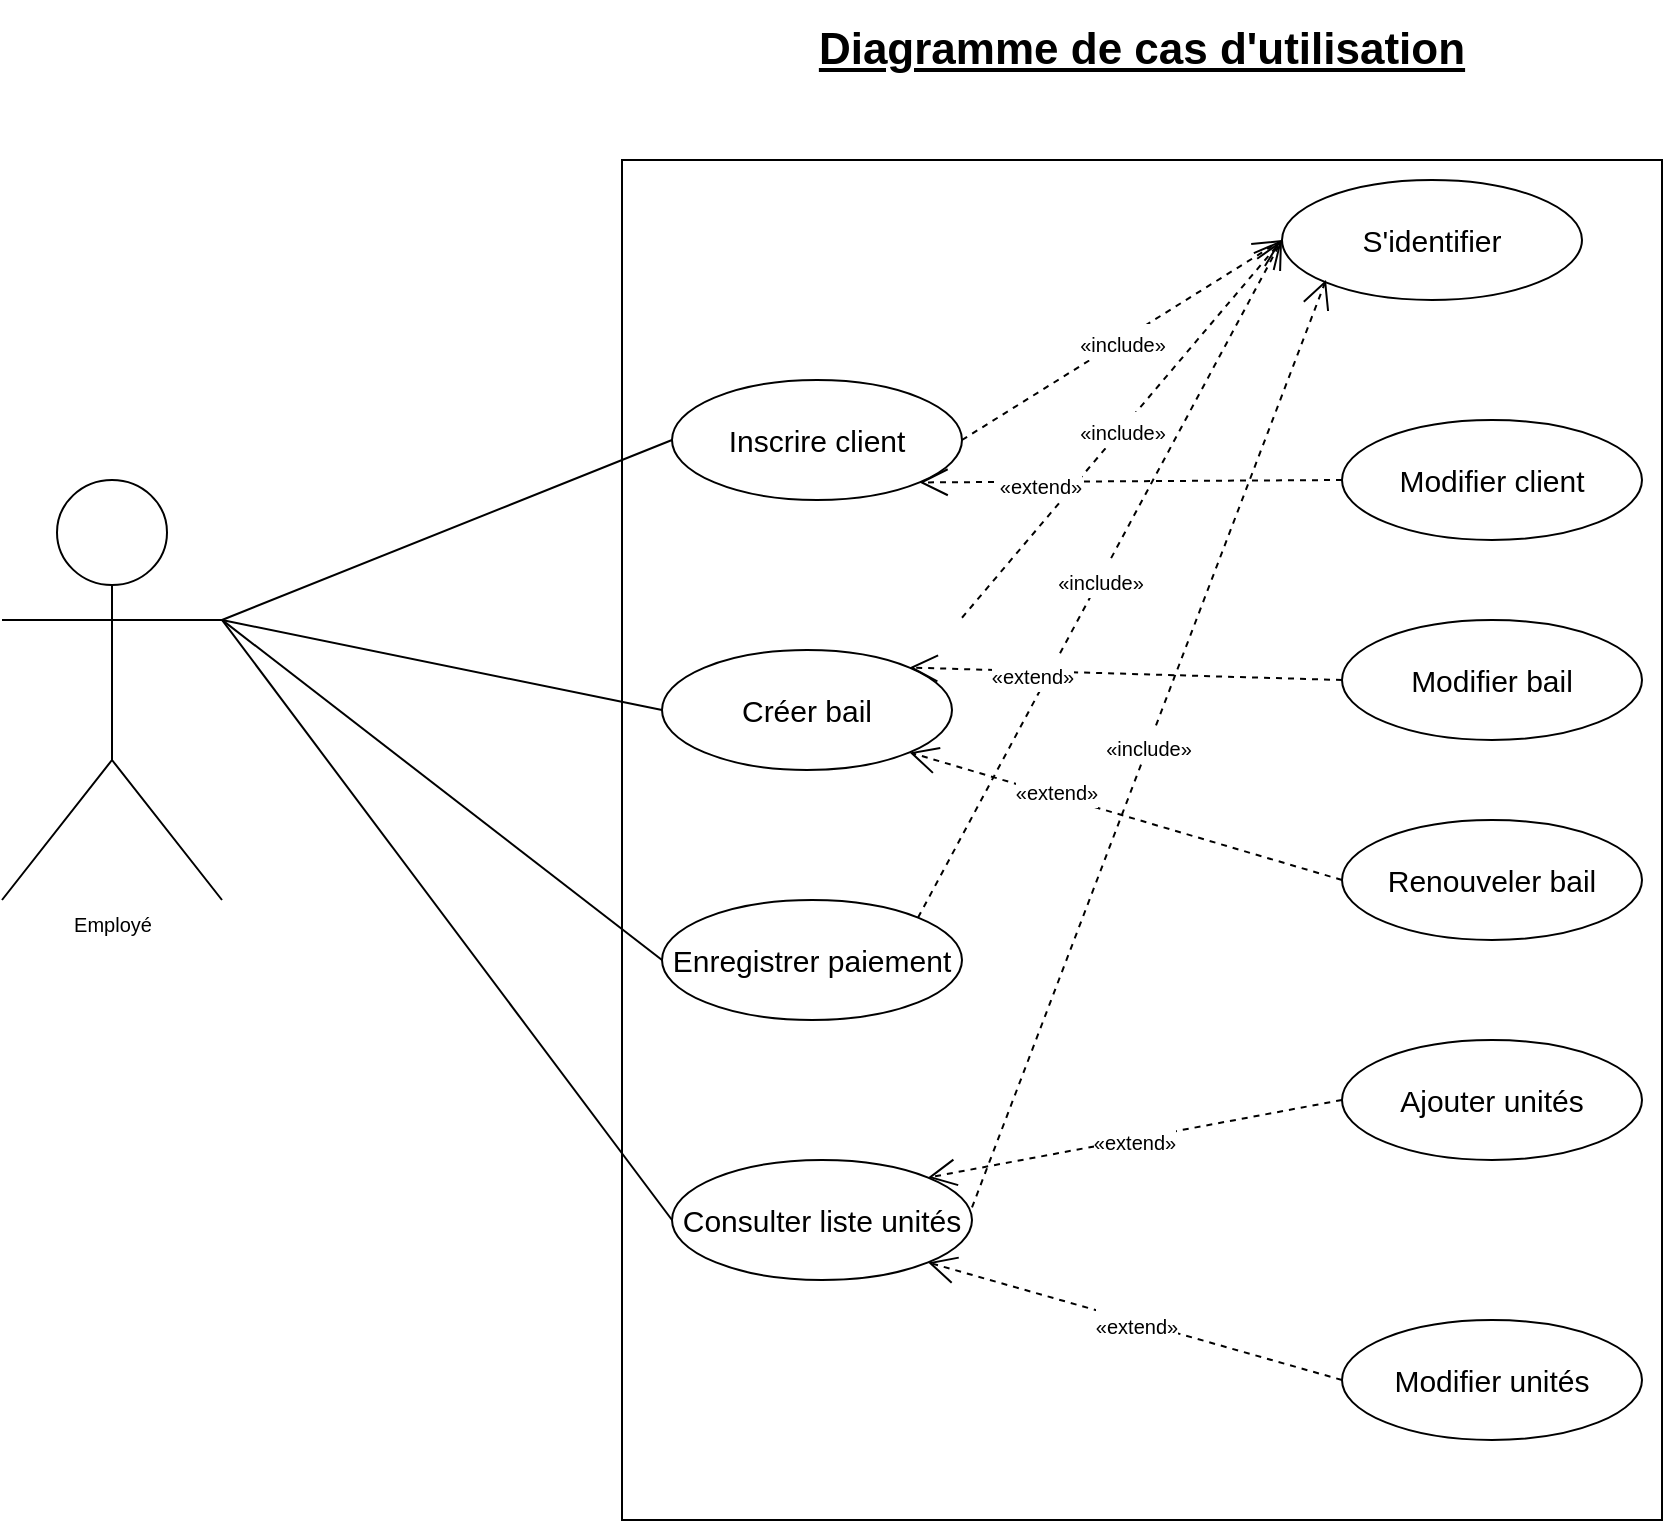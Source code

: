 <mxfile version="20.2.3" type="device" pages="3"><diagram id="m7eGLKlc7isMfLymP4tm" name="diagramme_CU_v1"><mxGraphModel dx="1483" dy="821" grid="1" gridSize="10" guides="1" tooltips="1" connect="1" arrows="1" fold="1" page="1" pageScale="1" pageWidth="1100" pageHeight="850" math="0" shadow="0"><root><mxCell id="0"/><mxCell id="1" parent="0"/><mxCell id="W0e57f7i2L1sTmMYYlig-1" value="" style="rounded=0;whiteSpace=wrap;html=1;" parent="1" vertex="1"><mxGeometry x="360" y="120" width="520" height="680" as="geometry"/></mxCell><mxCell id="W0e57f7i2L1sTmMYYlig-2" value="&lt;font style=&quot;font-size: 15px;&quot;&gt;Inscrire client&lt;/font&gt;" style="ellipse;whiteSpace=wrap;html=1;" parent="1" vertex="1"><mxGeometry x="385" y="230" width="145" height="60" as="geometry"/></mxCell><mxCell id="W0e57f7i2L1sTmMYYlig-3" value="&lt;font style=&quot;font-size: 15px;&quot;&gt;Créer bail&lt;/font&gt;" style="ellipse;whiteSpace=wrap;html=1;" parent="1" vertex="1"><mxGeometry x="380" y="365" width="145" height="60" as="geometry"/></mxCell><mxCell id="W0e57f7i2L1sTmMYYlig-4" value="&lt;font style=&quot;font-size: 15px;&quot;&gt;Consulter liste unités&lt;/font&gt;" style="ellipse;whiteSpace=wrap;html=1;" parent="1" vertex="1"><mxGeometry x="385" y="620" width="150" height="60" as="geometry"/></mxCell><mxCell id="W0e57f7i2L1sTmMYYlig-5" value="&lt;font style=&quot;font-size: 15px;&quot;&gt;Enregistrer paiement&lt;/font&gt;" style="ellipse;whiteSpace=wrap;html=1;" parent="1" vertex="1"><mxGeometry x="380" y="490" width="150" height="60" as="geometry"/></mxCell><mxCell id="W0e57f7i2L1sTmMYYlig-7" value="&lt;font style=&quot;font-size: 15px;&quot;&gt;S'identifier&lt;/font&gt;" style="ellipse;whiteSpace=wrap;html=1;" parent="1" vertex="1"><mxGeometry x="690" y="130" width="150" height="60" as="geometry"/></mxCell><mxCell id="W0e57f7i2L1sTmMYYlig-8" value="&lt;font style=&quot;font-size: 15px;&quot;&gt;Modifier bail&lt;/font&gt;" style="ellipse;whiteSpace=wrap;html=1;" parent="1" vertex="1"><mxGeometry x="720" y="350" width="150" height="60" as="geometry"/></mxCell><mxCell id="W0e57f7i2L1sTmMYYlig-9" value="&lt;font style=&quot;font-size: 15px;&quot;&gt;Renouveler bail&lt;/font&gt;" style="ellipse;whiteSpace=wrap;html=1;" parent="1" vertex="1"><mxGeometry x="720" y="450" width="150" height="60" as="geometry"/></mxCell><mxCell id="W0e57f7i2L1sTmMYYlig-10" value="&lt;font style=&quot;font-size: 15px;&quot;&gt;Ajouter&amp;nbsp;&lt;/font&gt;&lt;span style=&quot;font-size: 15px;&quot;&gt;unités&lt;/span&gt;" style="ellipse;whiteSpace=wrap;html=1;" parent="1" vertex="1"><mxGeometry x="720" y="560" width="150" height="60" as="geometry"/></mxCell><mxCell id="W0e57f7i2L1sTmMYYlig-11" value="&lt;font style=&quot;font-size: 15px;&quot;&gt;Modifier&amp;nbsp;&lt;/font&gt;&lt;span style=&quot;font-size: 15px;&quot;&gt;unités&lt;/span&gt;" style="ellipse;whiteSpace=wrap;html=1;" parent="1" vertex="1"><mxGeometry x="720" y="700" width="150" height="60" as="geometry"/></mxCell><mxCell id="W0e57f7i2L1sTmMYYlig-17" value="&lt;span style=&quot;font-family: Arial; font-size: 10px;&quot;&gt;«include»&lt;/span&gt;" style="endArrow=open;endSize=12;dashed=1;html=1;rounded=0;fontSize=15;entryX=0;entryY=0.5;entryDx=0;entryDy=0;exitX=1;exitY=0.5;exitDx=0;exitDy=0;" parent="1" source="W0e57f7i2L1sTmMYYlig-2" target="W0e57f7i2L1sTmMYYlig-7" edge="1"><mxGeometry width="160" relative="1" as="geometry"><mxPoint x="570" y="370" as="sourcePoint"/><mxPoint x="730" y="370" as="targetPoint"/></mxGeometry></mxCell><mxCell id="W0e57f7i2L1sTmMYYlig-18" value="&lt;span style=&quot;font-family: Arial; font-size: 10px;&quot;&gt;«include»&lt;/span&gt;" style="endArrow=open;endSize=12;dashed=1;html=1;rounded=0;fontSize=15;entryX=0;entryY=0.5;entryDx=0;entryDy=0;exitX=1;exitY=0.5;exitDx=0;exitDy=0;" parent="1" target="W0e57f7i2L1sTmMYYlig-7" edge="1"><mxGeometry width="160" relative="1" as="geometry"><mxPoint x="530" y="348.87" as="sourcePoint"/><mxPoint x="711.756" y="269.999" as="targetPoint"/></mxGeometry></mxCell><mxCell id="W0e57f7i2L1sTmMYYlig-19" value="&lt;span style=&quot;font-family: Arial; font-size: 10px;&quot;&gt;«include»&lt;/span&gt;" style="endArrow=open;endSize=12;dashed=1;html=1;rounded=0;fontSize=15;exitX=1;exitY=0;exitDx=0;exitDy=0;" parent="1" edge="1" source="W0e57f7i2L1sTmMYYlig-5"><mxGeometry width="160" relative="1" as="geometry"><mxPoint x="535" y="424.87" as="sourcePoint"/><mxPoint x="690" y="160" as="targetPoint"/></mxGeometry></mxCell><mxCell id="W0e57f7i2L1sTmMYYlig-21" value="&lt;span id=&quot;docs-internal-guid-34963012-7fff-4759-c62f-b69913e52d13&quot;&gt;&lt;span style=&quot;font-family: Arial; background-color: transparent; font-variant-numeric: normal; font-variant-east-asian: normal; vertical-align: baseline;&quot;&gt;&lt;font style=&quot;font-size: 10px;&quot;&gt;«include»&lt;/font&gt;&lt;/span&gt;&lt;/span&gt;" style="endArrow=open;endSize=12;dashed=1;html=1;rounded=0;fontSize=15;exitX=1;exitY=0.5;exitDx=0;exitDy=0;" parent="1" edge="1"><mxGeometry width="160" relative="1" as="geometry"><mxPoint x="535" y="643.74" as="sourcePoint"/><mxPoint x="712" y="180" as="targetPoint"/></mxGeometry></mxCell><mxCell id="W0e57f7i2L1sTmMYYlig-23" value="&lt;span style=&quot;font-family: Arial; font-size: 10px;&quot;&gt;«extend»&lt;/span&gt;" style="endArrow=open;endSize=12;dashed=1;html=1;rounded=0;fontSize=15;entryX=1;entryY=0;entryDx=0;entryDy=0;exitX=0;exitY=0.5;exitDx=0;exitDy=0;" parent="1" source="W0e57f7i2L1sTmMYYlig-10" target="W0e57f7i2L1sTmMYYlig-4" edge="1"><mxGeometry width="160" relative="1" as="geometry"><mxPoint x="570" y="510" as="sourcePoint"/><mxPoint x="730" y="510" as="targetPoint"/></mxGeometry></mxCell><mxCell id="W0e57f7i2L1sTmMYYlig-24" value="&lt;span style=&quot;font-family: Arial; font-size: 10px;&quot;&gt;«extend»&lt;/span&gt;" style="endArrow=open;endSize=12;dashed=1;html=1;rounded=0;fontSize=15;entryX=1;entryY=1;entryDx=0;entryDy=0;exitX=0;exitY=0.5;exitDx=0;exitDy=0;" parent="1" target="W0e57f7i2L1sTmMYYlig-4" edge="1" source="W0e57f7i2L1sTmMYYlig-11"><mxGeometry width="160" relative="1" as="geometry"><mxPoint x="690" y="730" as="sourcePoint"/><mxPoint x="513.244" y="768.871" as="targetPoint"/></mxGeometry></mxCell><mxCell id="W0e57f7i2L1sTmMYYlig-25" value="&lt;span style=&quot;font-family: Arial; font-size: 10px;&quot;&gt;«extend»&lt;/span&gt;" style="endArrow=open;endSize=12;dashed=1;html=1;rounded=0;fontSize=15;entryX=1;entryY=1;entryDx=0;entryDy=0;exitX=0;exitY=0.5;exitDx=0;exitDy=0;" parent="1" source="W0e57f7i2L1sTmMYYlig-9" target="W0e57f7i2L1sTmMYYlig-3" edge="1"><mxGeometry x="0.336" y="-4" width="160" relative="1" as="geometry"><mxPoint x="690" y="440.56" as="sourcePoint"/><mxPoint x="513.244" y="479.431" as="targetPoint"/><mxPoint as="offset"/></mxGeometry></mxCell><mxCell id="W0e57f7i2L1sTmMYYlig-26" value="&lt;span style=&quot;font-family: Arial; font-size: 10px;&quot;&gt;«extend»&lt;/span&gt;" style="endArrow=open;endSize=12;dashed=1;html=1;rounded=0;fontSize=15;entryX=1;entryY=0;entryDx=0;entryDy=0;exitX=0;exitY=0.5;exitDx=0;exitDy=0;" parent="1" target="W0e57f7i2L1sTmMYYlig-3" edge="1" source="W0e57f7i2L1sTmMYYlig-8"><mxGeometry x="0.436" width="160" relative="1" as="geometry"><mxPoint x="690" y="298.89" as="sourcePoint"/><mxPoint x="509.011" y="260.001" as="targetPoint"/><mxPoint as="offset"/></mxGeometry></mxCell><mxCell id="W0e57f7i2L1sTmMYYlig-27" value="Employé" style="shape=umlActor;verticalLabelPosition=bottom;verticalAlign=top;html=1;fontSize=10;" parent="1" vertex="1"><mxGeometry x="50" y="280" width="110" height="210" as="geometry"/></mxCell><mxCell id="W0e57f7i2L1sTmMYYlig-28" value="" style="endArrow=none;html=1;rounded=0;fontSize=10;entryX=0;entryY=0.5;entryDx=0;entryDy=0;" parent="1" target="W0e57f7i2L1sTmMYYlig-2" edge="1"><mxGeometry width="50" height="50" relative="1" as="geometry"><mxPoint x="160" y="350" as="sourcePoint"/><mxPoint x="210" y="300" as="targetPoint"/></mxGeometry></mxCell><mxCell id="W0e57f7i2L1sTmMYYlig-29" value="" style="endArrow=none;html=1;rounded=0;fontSize=10;entryX=0;entryY=0.5;entryDx=0;entryDy=0;" parent="1" target="W0e57f7i2L1sTmMYYlig-3" edge="1"><mxGeometry width="50" height="50" relative="1" as="geometry"><mxPoint x="160" y="350" as="sourcePoint"/><mxPoint x="395" y="270" as="targetPoint"/></mxGeometry></mxCell><mxCell id="W0e57f7i2L1sTmMYYlig-30" value="" style="endArrow=none;html=1;rounded=0;fontSize=10;entryX=0;entryY=0.5;entryDx=0;entryDy=0;exitX=1;exitY=0.333;exitDx=0;exitDy=0;exitPerimeter=0;" parent="1" source="W0e57f7i2L1sTmMYYlig-27" target="W0e57f7i2L1sTmMYYlig-5" edge="1"><mxGeometry width="50" height="50" relative="1" as="geometry"><mxPoint x="180" y="370" as="sourcePoint"/><mxPoint x="395" y="360" as="targetPoint"/></mxGeometry></mxCell><mxCell id="W0e57f7i2L1sTmMYYlig-32" value="" style="endArrow=none;html=1;rounded=0;fontSize=10;entryX=0;entryY=0.5;entryDx=0;entryDy=0;exitX=1;exitY=0.333;exitDx=0;exitDy=0;exitPerimeter=0;" parent="1" source="W0e57f7i2L1sTmMYYlig-27" target="W0e57f7i2L1sTmMYYlig-4" edge="1"><mxGeometry width="50" height="50" relative="1" as="geometry"><mxPoint x="200" y="390" as="sourcePoint"/><mxPoint x="395" y="530" as="targetPoint"/></mxGeometry></mxCell><mxCell id="W0e57f7i2L1sTmMYYlig-35" value="&lt;font size=&quot;1&quot; style=&quot;&quot;&gt;&lt;b style=&quot;&quot;&gt;&lt;u style=&quot;font-size: 22px;&quot;&gt;Diagramme de cas d'utilisation&lt;/u&gt;&lt;/b&gt;&lt;/font&gt;" style="text;html=1;strokeColor=none;fillColor=none;align=center;verticalAlign=middle;whiteSpace=wrap;rounded=0;fontSize=10;" parent="1" vertex="1"><mxGeometry x="380" y="40" width="480" height="50" as="geometry"/></mxCell><mxCell id="AZEO0dZCQKEKJBus9nZd-1" value="&lt;font style=&quot;font-size: 15px;&quot;&gt;Modifier&amp;nbsp;&lt;/font&gt;&lt;span style=&quot;font-size: 15px;&quot;&gt;client&lt;/span&gt;" style="ellipse;whiteSpace=wrap;html=1;" vertex="1" parent="1"><mxGeometry x="720" y="250" width="150" height="60" as="geometry"/></mxCell><mxCell id="AZEO0dZCQKEKJBus9nZd-2" value="&lt;span style=&quot;font-family: Arial; font-size: 10px;&quot;&gt;«extend»&lt;/span&gt;" style="endArrow=open;endSize=12;dashed=1;html=1;rounded=0;fontSize=15;entryX=1;entryY=1;entryDx=0;entryDy=0;exitX=0;exitY=0.5;exitDx=0;exitDy=0;" edge="1" parent="1" source="AZEO0dZCQKEKJBus9nZd-1" target="W0e57f7i2L1sTmMYYlig-2"><mxGeometry x="0.436" width="160" relative="1" as="geometry"><mxPoint x="736.23" y="210" as="sourcePoint"/><mxPoint x="549.995" y="248.787" as="targetPoint"/><mxPoint as="offset"/></mxGeometry></mxCell></root></mxGraphModel></diagram><diagram id="CRVElUQpDBDgLdiRB_rB" name="diagramme_domaine"><mxGraphModel dx="-111" dy="504" grid="1" gridSize="10" guides="1" tooltips="1" connect="1" arrows="1" fold="1" page="1" pageScale="1" pageWidth="1100" pageHeight="850" math="0" shadow="0"><root><mxCell id="0"/><mxCell id="1" parent="0"/><mxCell id="UR1VyoY8nS0NDsGyZZOx-7" style="edgeStyle=orthogonalEdgeStyle;rounded=0;orthogonalLoop=1;jettySize=auto;html=1;entryX=0.25;entryY=1;entryDx=0;entryDy=0;endArrow=none;endFill=0;strokeColor=default;" edge="1" parent="1" source="8tWizdP-G0WIVTTvZhMk-1" target="8tWizdP-G0WIVTTvZhMk-5"><mxGeometry relative="1" as="geometry"/></mxCell><mxCell id="UR1VyoY8nS0NDsGyZZOx-9" style="edgeStyle=orthogonalEdgeStyle;rounded=0;orthogonalLoop=1;jettySize=auto;html=1;endArrow=none;endFill=0;strokeColor=default;" edge="1" parent="1" source="8tWizdP-G0WIVTTvZhMk-1"><mxGeometry relative="1" as="geometry"><mxPoint x="1520" y="478" as="targetPoint"/></mxGeometry></mxCell><mxCell id="8tWizdP-G0WIVTTvZhMk-1" value="Locataire" style="swimlane;fontStyle=1;align=center;verticalAlign=top;childLayout=stackLayout;horizontal=1;startSize=26;horizontalStack=0;resizeParent=1;resizeParentMax=0;resizeLast=0;collapsible=1;marginBottom=0;" vertex="1" parent="1"><mxGeometry x="1280" y="558" width="120" height="120" as="geometry"/></mxCell><mxCell id="8tWizdP-G0WIVTTvZhMk-5" value="Personne" style="swimlane;fontStyle=1;align=center;verticalAlign=top;childLayout=stackLayout;horizontal=1;startSize=26;horizontalStack=0;resizeParent=1;resizeParentMax=0;resizeLast=0;collapsible=1;marginBottom=0;" vertex="1" parent="1"><mxGeometry x="1160" y="358" width="120" height="120" as="geometry"/></mxCell><mxCell id="UR1VyoY8nS0NDsGyZZOx-12" style="edgeStyle=orthogonalEdgeStyle;rounded=0;orthogonalLoop=1;jettySize=auto;html=1;entryX=0.5;entryY=1;entryDx=0;entryDy=0;endArrow=none;endFill=0;strokeColor=default;" edge="1" parent="1" source="8tWizdP-G0WIVTTvZhMk-9"><mxGeometry relative="1" as="geometry"><mxPoint x="1820" y="278" as="targetPoint"/></mxGeometry></mxCell><mxCell id="8tWizdP-G0WIVTTvZhMk-9" value="Unités" style="swimlane;fontStyle=1;align=center;verticalAlign=top;childLayout=stackLayout;horizontal=1;startSize=26;horizontalStack=0;resizeParent=1;resizeParentMax=0;resizeLast=0;collapsible=1;marginBottom=0;" vertex="1" parent="1"><mxGeometry x="1760" y="358" width="120" height="120" as="geometry"/></mxCell><mxCell id="UR1VyoY8nS0NDsGyZZOx-13" style="edgeStyle=orthogonalEdgeStyle;rounded=0;orthogonalLoop=1;jettySize=auto;html=1;exitX=1;exitY=0.5;exitDx=0;exitDy=0;entryX=0;entryY=0.5;entryDx=0;entryDy=0;endArrow=none;endFill=0;strokeColor=default;" edge="1" parent="1" source="8tWizdP-G0WIVTTvZhMk-13" target="8tWizdP-G0WIVTTvZhMk-9"><mxGeometry relative="1" as="geometry"/></mxCell><mxCell id="8tWizdP-G0WIVTTvZhMk-13" value="Bail" style="swimlane;fontStyle=1;align=center;verticalAlign=top;childLayout=stackLayout;horizontal=1;startSize=26;horizontalStack=0;resizeParent=1;resizeParentMax=0;resizeLast=0;collapsible=1;marginBottom=0;" vertex="1" parent="1"><mxGeometry x="1440" y="358" width="120" height="120" as="geometry"/></mxCell><mxCell id="8tWizdP-G0WIVTTvZhMk-17" value="Paiement" style="swimlane;fontStyle=1;align=center;verticalAlign=top;childLayout=stackLayout;horizontal=1;startSize=26;horizontalStack=0;resizeParent=1;resizeParentMax=0;resizeLast=0;collapsible=1;marginBottom=0;fontSize=11;" vertex="1" parent="1"><mxGeometry x="1520" y="38" width="120" height="120" as="geometry"/></mxCell><mxCell id="UR1VyoY8nS0NDsGyZZOx-8" style="edgeStyle=orthogonalEdgeStyle;rounded=0;orthogonalLoop=1;jettySize=auto;html=1;exitX=0;exitY=0.5;exitDx=0;exitDy=0;entryX=0.5;entryY=0;entryDx=0;entryDy=0;endArrow=none;endFill=0;strokeColor=default;" edge="1" parent="1" source="UR1VyoY8nS0NDsGyZZOx-2" target="8tWizdP-G0WIVTTvZhMk-5"><mxGeometry relative="1" as="geometry"/></mxCell><mxCell id="UR1VyoY8nS0NDsGyZZOx-10" style="edgeStyle=orthogonalEdgeStyle;rounded=0;orthogonalLoop=1;jettySize=auto;html=1;entryX=0.75;entryY=0;entryDx=0;entryDy=0;endArrow=none;endFill=0;strokeColor=default;" edge="1" parent="1" source="UR1VyoY8nS0NDsGyZZOx-2" target="8tWizdP-G0WIVTTvZhMk-13"><mxGeometry relative="1" as="geometry"><Array as="points"><mxPoint x="1520" y="258"/><mxPoint x="1520" y="358"/></Array></mxGeometry></mxCell><mxCell id="UR1VyoY8nS0NDsGyZZOx-11" style="edgeStyle=orthogonalEdgeStyle;rounded=0;orthogonalLoop=1;jettySize=auto;html=1;entryX=0;entryY=0.5;entryDx=0;entryDy=0;endArrow=none;endFill=0;strokeColor=default;exitX=1;exitY=0.25;exitDx=0;exitDy=0;" edge="1" parent="1" source="UR1VyoY8nS0NDsGyZZOx-2" target="UR1VyoY8nS0NDsGyZZOx-4"><mxGeometry relative="1" as="geometry"><Array as="points"><mxPoint x="1400" y="238"/><mxPoint x="1520" y="238"/><mxPoint x="1520" y="218"/></Array></mxGeometry></mxCell><mxCell id="UR1VyoY8nS0NDsGyZZOx-34" style="edgeStyle=orthogonalEdgeStyle;rounded=0;orthogonalLoop=1;jettySize=auto;html=1;exitX=0.5;exitY=0;exitDx=0;exitDy=0;entryX=0;entryY=0.5;entryDx=0;entryDy=0;fontSize=16;endArrow=none;endFill=0;strokeColor=default;" edge="1" parent="1" source="UR1VyoY8nS0NDsGyZZOx-2" target="8tWizdP-G0WIVTTvZhMk-17"><mxGeometry relative="1" as="geometry"/></mxCell><mxCell id="UR1VyoY8nS0NDsGyZZOx-2" value="Employé" style="swimlane;fontStyle=1;align=center;verticalAlign=top;childLayout=stackLayout;horizontal=1;startSize=26;horizontalStack=0;resizeParent=1;resizeParentMax=0;resizeLast=0;collapsible=1;marginBottom=0;" vertex="1" parent="1"><mxGeometry x="1280" y="198" width="120" height="120" as="geometry"/></mxCell><mxCell id="UR1VyoY8nS0NDsGyZZOx-14" style="edgeStyle=orthogonalEdgeStyle;rounded=0;orthogonalLoop=1;jettySize=auto;html=1;entryX=0.5;entryY=1;entryDx=0;entryDy=0;endArrow=none;endFill=0;strokeColor=default;" edge="1" parent="1" source="UR1VyoY8nS0NDsGyZZOx-3" target="8tWizdP-G0WIVTTvZhMk-9"><mxGeometry relative="1" as="geometry"/></mxCell><mxCell id="UR1VyoY8nS0NDsGyZZOx-3" value="Catégorie_Unités" style="swimlane;fontStyle=1;align=center;verticalAlign=top;childLayout=stackLayout;horizontal=1;startSize=26;horizontalStack=0;resizeParent=1;resizeParentMax=0;resizeLast=0;collapsible=1;marginBottom=0;" vertex="1" parent="1"><mxGeometry x="1760" y="638" width="120" height="120" as="geometry"/></mxCell><mxCell id="UR1VyoY8nS0NDsGyZZOx-4" value="AgenceLocation" style="swimlane;fontStyle=1;align=center;verticalAlign=top;childLayout=stackLayout;horizontal=1;startSize=26;horizontalStack=0;resizeParent=1;resizeParentMax=0;resizeLast=0;collapsible=1;marginBottom=0;" vertex="1" parent="1"><mxGeometry x="1760" y="158" width="120" height="120" as="geometry"/></mxCell><mxCell id="UR1VyoY8nS0NDsGyZZOx-15" value="&lt;font style=&quot;font-size: 16px;&quot;&gt;contient&lt;/font&gt;" style="text;html=1;strokeColor=none;fillColor=none;align=center;verticalAlign=middle;whiteSpace=wrap;rounded=0;" vertex="1" parent="1"><mxGeometry x="1610" y="418" width="80" height="30" as="geometry"/></mxCell><mxCell id="UR1VyoY8nS0NDsGyZZOx-16" value="&lt;font style=&quot;font-size: 16px;&quot;&gt;travaille pour&amp;nbsp;&lt;/font&gt;" style="text;html=1;strokeColor=none;fillColor=none;align=center;verticalAlign=middle;whiteSpace=wrap;rounded=0;" vertex="1" parent="1"><mxGeometry x="1590" y="218" width="100" height="30" as="geometry"/></mxCell><mxCell id="UR1VyoY8nS0NDsGyZZOx-17" value="" style="triangle;whiteSpace=wrap;html=1;fillColor=#000000;" vertex="1" parent="1"><mxGeometry x="1690" y="428" width="10" height="10" as="geometry"/></mxCell><mxCell id="UR1VyoY8nS0NDsGyZZOx-18" value="" style="triangle;whiteSpace=wrap;html=1;fillColor=#000000;" vertex="1" parent="1"><mxGeometry x="1690" y="228" width="10" height="10" as="geometry"/></mxCell><mxCell id="UR1VyoY8nS0NDsGyZZOx-19" value="&lt;font style=&quot;font-size: 16px;&quot;&gt;crée&lt;/font&gt;" style="text;html=1;strokeColor=none;fillColor=none;align=center;verticalAlign=middle;whiteSpace=wrap;rounded=0;rotation=90;" vertex="1" parent="1"><mxGeometry x="1512.5" y="280.5" width="55" height="30" as="geometry"/></mxCell><mxCell id="UR1VyoY8nS0NDsGyZZOx-20" value="" style="triangle;whiteSpace=wrap;html=1;fillColor=#000000;rotation=90;" vertex="1" parent="1"><mxGeometry x="1530" y="318" width="10" height="10" as="geometry"/></mxCell><mxCell id="UR1VyoY8nS0NDsGyZZOx-21" value="&lt;font style=&quot;font-size: 16px;&quot;&gt;est&lt;/font&gt;" style="text;html=1;strokeColor=none;fillColor=none;align=center;verticalAlign=middle;whiteSpace=wrap;rounded=0;rotation=90;" vertex="1" parent="1"><mxGeometry x="1210" y="280.5" width="55" height="30" as="geometry"/></mxCell><mxCell id="UR1VyoY8nS0NDsGyZZOx-22" value="" style="triangle;whiteSpace=wrap;html=1;fillColor=#000000;rotation=90;" vertex="1" parent="1"><mxGeometry x="1230" y="318" width="10" height="10" as="geometry"/></mxCell><mxCell id="UR1VyoY8nS0NDsGyZZOx-23" value="" style="triangle;whiteSpace=wrap;html=1;fillColor=#000000;rotation=-180;" vertex="1" parent="1"><mxGeometry x="1210" y="523" width="10" height="10" as="geometry"/></mxCell><mxCell id="UR1VyoY8nS0NDsGyZZOx-24" value="&lt;font style=&quot;font-size: 16px;&quot;&gt;est&lt;/font&gt;" style="text;html=1;strokeColor=none;fillColor=none;align=center;verticalAlign=middle;whiteSpace=wrap;rounded=0;rotation=0;" vertex="1" parent="1"><mxGeometry x="1220" y="513" width="55" height="30" as="geometry"/></mxCell><mxCell id="UR1VyoY8nS0NDsGyZZOx-25" value="&lt;font style=&quot;font-size: 16px;&quot;&gt;possède&lt;/font&gt;" style="text;html=1;strokeColor=none;fillColor=none;align=center;verticalAlign=middle;whiteSpace=wrap;rounded=0;rotation=-90;" vertex="1" parent="1"><mxGeometry x="1500" y="543" width="80" height="30" as="geometry"/></mxCell><mxCell id="UR1VyoY8nS0NDsGyZZOx-26" value="" style="triangle;whiteSpace=wrap;html=1;fillColor=#000000;rotation=-90;" vertex="1" parent="1"><mxGeometry x="1535" y="503" width="10" height="10" as="geometry"/></mxCell><mxCell id="UR1VyoY8nS0NDsGyZZOx-27" value="&lt;font style=&quot;font-size: 16px;&quot;&gt;gère&lt;/font&gt;" style="text;html=1;strokeColor=none;fillColor=none;align=center;verticalAlign=middle;whiteSpace=wrap;rounded=0;rotation=90;" vertex="1" parent="1"><mxGeometry x="1780" y="298" width="55" height="30" as="geometry"/></mxCell><mxCell id="UR1VyoY8nS0NDsGyZZOx-28" value="" style="triangle;whiteSpace=wrap;html=1;fillColor=#000000;rotation=90;" vertex="1" parent="1"><mxGeometry x="1802.5" y="338" width="10" height="10" as="geometry"/></mxCell><mxCell id="UR1VyoY8nS0NDsGyZZOx-29" value="&lt;font style=&quot;font-size: 16px;&quot;&gt;appartient à&lt;/font&gt;" style="text;html=1;strokeColor=none;fillColor=none;align=center;verticalAlign=middle;whiteSpace=wrap;rounded=0;rotation=90;" vertex="1" parent="1"><mxGeometry x="1761.25" y="528" width="92.5" height="30" as="geometry"/></mxCell><mxCell id="UR1VyoY8nS0NDsGyZZOx-30" value="" style="triangle;whiteSpace=wrap;html=1;fillColor=#000000;rotation=90;" vertex="1" parent="1"><mxGeometry x="1802.5" y="598" width="10" height="10" as="geometry"/></mxCell><mxCell id="UR1VyoY8nS0NDsGyZZOx-32" value="&lt;span style=&quot;font-size: 16px;&quot;&gt;effectue&lt;/span&gt;" style="text;html=1;strokeColor=none;fillColor=none;align=center;verticalAlign=middle;whiteSpace=wrap;rounded=0;rotation=0;" vertex="1" parent="1"><mxGeometry x="1370" y="70" width="92.5" height="30" as="geometry"/></mxCell><mxCell id="UR1VyoY8nS0NDsGyZZOx-33" value="" style="triangle;whiteSpace=wrap;html=1;fillColor=#000000;rotation=-2;" vertex="1" parent="1"><mxGeometry x="1452.5" y="82" width="10" height="10" as="geometry"/></mxCell><mxCell id="UR1VyoY8nS0NDsGyZZOx-35" value="1" style="text;html=1;strokeColor=none;fillColor=none;align=center;verticalAlign=middle;whiteSpace=wrap;rounded=0;fontSize=16;fontStyle=1" vertex="1" parent="1"><mxGeometry x="1190" y="473" width="30" height="30" as="geometry"/></mxCell><mxCell id="UR1VyoY8nS0NDsGyZZOx-37" value="*" style="text;html=1;strokeColor=none;fillColor=none;align=center;verticalAlign=middle;whiteSpace=wrap;rounded=0;fontSize=16;fontStyle=1" vertex="1" parent="1"><mxGeometry x="1490" y="100" width="40" height="30" as="geometry"/></mxCell><mxCell id="UR1VyoY8nS0NDsGyZZOx-38" value="1" style="text;html=1;strokeColor=none;fillColor=none;align=center;verticalAlign=middle;whiteSpace=wrap;rounded=0;fontSize=16;fontStyle=1" vertex="1" parent="1"><mxGeometry x="1190" y="328" width="30" height="30" as="geometry"/></mxCell><mxCell id="UR1VyoY8nS0NDsGyZZOx-39" value="1..*" style="text;html=1;strokeColor=none;fillColor=none;align=center;verticalAlign=middle;whiteSpace=wrap;rounded=0;fontSize=16;fontStyle=1" vertex="1" parent="1"><mxGeometry x="1250" y="228" width="30" height="30" as="geometry"/></mxCell><mxCell id="UR1VyoY8nS0NDsGyZZOx-40" value="1..*" style="text;html=1;strokeColor=none;fillColor=none;align=center;verticalAlign=middle;whiteSpace=wrap;rounded=0;fontSize=16;fontStyle=1" vertex="1" parent="1"><mxGeometry x="1340" y="533" width="30" height="30" as="geometry"/></mxCell><mxCell id="UR1VyoY8nS0NDsGyZZOx-41" value="1" style="text;html=1;strokeColor=none;fillColor=none;align=center;verticalAlign=middle;whiteSpace=wrap;rounded=0;fontSize=16;fontStyle=1" vertex="1" parent="1"><mxGeometry x="1340" y="168" width="30" height="30" as="geometry"/></mxCell><mxCell id="UR1VyoY8nS0NDsGyZZOx-43" value="1" style="text;html=1;strokeColor=none;fillColor=none;align=center;verticalAlign=middle;whiteSpace=wrap;rounded=0;fontSize=16;fontStyle=1" vertex="1" parent="1"><mxGeometry x="1730" y="188" width="30" height="30" as="geometry"/></mxCell><mxCell id="UR1VyoY8nS0NDsGyZZOx-44" value="1..*" style="text;html=1;strokeColor=none;fillColor=none;align=center;verticalAlign=middle;whiteSpace=wrap;rounded=0;fontSize=16;fontStyle=1" vertex="1" parent="1"><mxGeometry x="1401.25" y="208" width="30" height="30" as="geometry"/></mxCell><mxCell id="UR1VyoY8nS0NDsGyZZOx-45" value="*" style="text;html=1;strokeColor=none;fillColor=none;align=center;verticalAlign=middle;whiteSpace=wrap;rounded=0;fontSize=16;fontStyle=1" vertex="1" parent="1"><mxGeometry x="1396.25" y="258" width="40" height="30" as="geometry"/></mxCell><mxCell id="UR1VyoY8nS0NDsGyZZOx-46" value="*" style="text;html=1;strokeColor=none;fillColor=none;align=center;verticalAlign=middle;whiteSpace=wrap;rounded=0;fontSize=16;fontStyle=1" vertex="1" parent="1"><mxGeometry x="1490" y="328" width="40" height="30" as="geometry"/></mxCell><mxCell id="UR1VyoY8nS0NDsGyZZOx-47" value="1" style="text;html=1;strokeColor=none;fillColor=none;align=center;verticalAlign=middle;whiteSpace=wrap;rounded=0;fontSize=16;fontStyle=1" vertex="1" parent="1"><mxGeometry x="1819.75" y="275" width="30" height="30" as="geometry"/></mxCell><mxCell id="UR1VyoY8nS0NDsGyZZOx-48" value="1..*" style="text;html=1;strokeColor=none;fillColor=none;align=center;verticalAlign=middle;whiteSpace=wrap;rounded=0;fontSize=16;fontStyle=1" vertex="1" parent="1"><mxGeometry x="1823.75" y="328" width="30" height="30" as="geometry"/></mxCell><mxCell id="UR1VyoY8nS0NDsGyZZOx-49" value="1" style="text;html=1;strokeColor=none;fillColor=none;align=center;verticalAlign=middle;whiteSpace=wrap;rounded=0;fontSize=16;fontStyle=1" vertex="1" parent="1"><mxGeometry x="1819.75" y="608" width="30" height="30" as="geometry"/></mxCell><mxCell id="UR1VyoY8nS0NDsGyZZOx-50" value="1..*" style="text;html=1;strokeColor=none;fillColor=none;align=center;verticalAlign=middle;whiteSpace=wrap;rounded=0;fontSize=16;fontStyle=1" vertex="1" parent="1"><mxGeometry x="1819.75" y="483" width="30" height="30" as="geometry"/></mxCell><mxCell id="UR1VyoY8nS0NDsGyZZOx-51" value="1" style="text;html=1;strokeColor=none;fillColor=none;align=center;verticalAlign=middle;whiteSpace=wrap;rounded=0;fontSize=16;fontStyle=1" vertex="1" parent="1"><mxGeometry x="1731.25" y="388" width="30" height="30" as="geometry"/></mxCell><mxCell id="UR1VyoY8nS0NDsGyZZOx-52" value="1" style="text;html=1;strokeColor=none;fillColor=none;align=center;verticalAlign=middle;whiteSpace=wrap;rounded=0;fontSize=16;fontStyle=1" vertex="1" parent="1"><mxGeometry x="1560" y="388" width="30" height="30" as="geometry"/></mxCell><mxCell id="UR1VyoY8nS0NDsGyZZOx-53" value="1" style="text;html=1;strokeColor=none;fillColor=none;align=center;verticalAlign=middle;whiteSpace=wrap;rounded=0;fontSize=16;fontStyle=1" vertex="1" parent="1"><mxGeometry x="1400" y="588" width="30" height="30" as="geometry"/></mxCell><mxCell id="UR1VyoY8nS0NDsGyZZOx-54" value="1..*" style="text;html=1;strokeColor=none;fillColor=none;align=center;verticalAlign=middle;whiteSpace=wrap;rounded=0;fontSize=16;fontStyle=1" vertex="1" parent="1"><mxGeometry x="1490" y="478" width="30" height="30" as="geometry"/></mxCell><mxCell id="UR1VyoY8nS0NDsGyZZOx-55" value="&lt;b&gt;&lt;font style=&quot;font-size: 25px;&quot; face=&quot;Times New Roman&quot;&gt;Modèle du domaine&lt;/font&gt;&lt;/b&gt;" style="text;html=1;strokeColor=none;fillColor=none;align=center;verticalAlign=middle;whiteSpace=wrap;rounded=0;fontSize=11;fontStyle=4" vertex="1" parent="1"><mxGeometry x="1960" width="220" height="130" as="geometry"/></mxCell></root></mxGraphModel></diagram><diagram name="Copie de diagramme_domaine" id="bBJNefo6ZP6EEqwuhOqM"><mxGraphModel dx="-62" dy="529" grid="1" gridSize="10" guides="1" tooltips="1" connect="1" arrows="1" fold="1" page="1" pageScale="1" pageWidth="1100" pageHeight="850" math="0" shadow="0"><root><mxCell id="efMGi4qzPn7E2IBbpSEy-0"/><mxCell id="efMGi4qzPn7E2IBbpSEy-1" parent="efMGi4qzPn7E2IBbpSEy-0"/><mxCell id="efMGi4qzPn7E2IBbpSEy-2" value="Locataire" style="swimlane;fontStyle=1;align=center;verticalAlign=top;childLayout=stackLayout;horizontal=1;startSize=26;horizontalStack=0;resizeParent=1;resizeParentMax=0;resizeLast=0;collapsible=1;marginBottom=0;" vertex="1" parent="efMGi4qzPn7E2IBbpSEy-1"><mxGeometry x="1490" y="180" width="170" height="214" as="geometry"/></mxCell><mxCell id="efMGi4qzPn7E2IBbpSEy-3" value="- typeLocataire : String&#10;- typeUnité : Unité&#10;- coteCrédit : String&#10;- locataire : Personne&#10;- propriétaire : Personne&#10;&#10;" style="text;strokeColor=none;fillColor=none;align=left;verticalAlign=top;spacingLeft=4;spacingRight=4;overflow=hidden;rotatable=0;points=[[0,0.5],[1,0.5]];portConstraint=eastwest;" vertex="1" parent="efMGi4qzPn7E2IBbpSEy-2"><mxGeometry y="26" width="170" height="154" as="geometry"/></mxCell><mxCell id="efMGi4qzPn7E2IBbpSEy-4" value="" style="line;strokeWidth=1;fillColor=none;align=left;verticalAlign=middle;spacingTop=-1;spacingLeft=3;spacingRight=3;rotatable=0;labelPosition=right;points=[];portConstraint=eastwest;" vertex="1" parent="efMGi4qzPn7E2IBbpSEy-2"><mxGeometry y="180" width="170" height="8" as="geometry"/></mxCell><mxCell id="efMGi4qzPn7E2IBbpSEy-5" value="+ afficherListeLocataire()" style="text;strokeColor=none;fillColor=none;align=left;verticalAlign=top;spacingLeft=4;spacingRight=4;overflow=hidden;rotatable=0;points=[[0,0.5],[1,0.5]];portConstraint=eastwest;" vertex="1" parent="efMGi4qzPn7E2IBbpSEy-2"><mxGeometry y="188" width="170" height="26" as="geometry"/></mxCell><mxCell id="efMGi4qzPn7E2IBbpSEy-6" value="Personne" style="swimlane;fontStyle=1;align=center;verticalAlign=top;childLayout=stackLayout;horizontal=1;startSize=26;horizontalStack=0;resizeParent=1;resizeParentMax=0;resizeLast=0;collapsible=1;marginBottom=0;" vertex="1" parent="efMGi4qzPn7E2IBbpSEy-1"><mxGeometry x="1700" y="180" width="160" height="184" as="geometry"/></mxCell><mxCell id="efMGi4qzPn7E2IBbpSEy-7" value="- nom : String&#10;- prénom : String&#10;- téléphone : String&#10;- eMail : String&#10;- adresse : String&#10;- typePersonne : String&#10;&#10;" style="text;strokeColor=none;fillColor=none;align=left;verticalAlign=top;spacingLeft=4;spacingRight=4;overflow=hidden;rotatable=0;points=[[0,0.5],[1,0.5]];portConstraint=eastwest;" vertex="1" parent="efMGi4qzPn7E2IBbpSEy-6"><mxGeometry y="26" width="160" height="124" as="geometry"/></mxCell><mxCell id="efMGi4qzPn7E2IBbpSEy-8" value="" style="line;strokeWidth=1;fillColor=none;align=left;verticalAlign=middle;spacingTop=-1;spacingLeft=3;spacingRight=3;rotatable=0;labelPosition=right;points=[];portConstraint=eastwest;" vertex="1" parent="efMGi4qzPn7E2IBbpSEy-6"><mxGeometry y="150" width="160" height="8" as="geometry"/></mxCell><mxCell id="efMGi4qzPn7E2IBbpSEy-9" value="+ method(type): type" style="text;strokeColor=none;fillColor=none;align=left;verticalAlign=top;spacingLeft=4;spacingRight=4;overflow=hidden;rotatable=0;points=[[0,0.5],[1,0.5]];portConstraint=eastwest;" vertex="1" parent="efMGi4qzPn7E2IBbpSEy-6"><mxGeometry y="158" width="160" height="26" as="geometry"/></mxCell><mxCell id="efMGi4qzPn7E2IBbpSEy-10" value="Unités" style="swimlane;fontStyle=1;align=center;verticalAlign=top;childLayout=stackLayout;horizontal=1;startSize=26;horizontalStack=0;resizeParent=1;resizeParentMax=0;resizeLast=0;collapsible=1;marginBottom=0;" vertex="1" parent="efMGi4qzPn7E2IBbpSEy-1"><mxGeometry x="1410" y="670" width="260" height="340" as="geometry"/></mxCell><mxCell id="efMGi4qzPn7E2IBbpSEy-11" value="- idUnité : String&#10;- typeUnités : String&#10;- adresseUnités :String&#10;- proprietaireUnités : Personne&#10;- conditionUnités : String&#10;- étatUnités : String&#10;- annéeConstrruction : DateTime&#10;- aire : String&#10;- nbreChambre : String&#10;- nbreSalleBains : String&#10;&#10;&#10;&#10;&#10;&#10;" style="text;strokeColor=none;fillColor=none;align=left;verticalAlign=top;spacingLeft=4;spacingRight=4;overflow=hidden;rotatable=0;points=[[0,0.5],[1,0.5]];portConstraint=eastwest;" vertex="1" parent="efMGi4qzPn7E2IBbpSEy-10"><mxGeometry y="26" width="260" height="194" as="geometry"/></mxCell><mxCell id="efMGi4qzPn7E2IBbpSEy-12" value="" style="line;strokeWidth=1;fillColor=none;align=left;verticalAlign=middle;spacingTop=-1;spacingLeft=3;spacingRight=3;rotatable=0;labelPosition=right;points=[];portConstraint=eastwest;" vertex="1" parent="efMGi4qzPn7E2IBbpSEy-10"><mxGeometry y="220" width="260" height="30" as="geometry"/></mxCell><mxCell id="efMGi4qzPn7E2IBbpSEy-13" value="+ prixUnité (String, String) : int&#10;+ ajouterUnité()&#10;+ modifierUnité()&#10;+ afficherUnité(String)&#10;+ afficherListeUnité(int, String) : [] Unités&#10;&#10;" style="text;strokeColor=none;fillColor=none;align=left;verticalAlign=top;spacingLeft=4;spacingRight=4;overflow=hidden;rotatable=0;points=[[0,0.5],[1,0.5]];portConstraint=eastwest;" vertex="1" parent="efMGi4qzPn7E2IBbpSEy-10"><mxGeometry y="250" width="260" height="90" as="geometry"/></mxCell><mxCell id="efMGi4qzPn7E2IBbpSEy-14" value="Bail" style="swimlane;fontStyle=1;align=center;verticalAlign=top;childLayout=stackLayout;horizontal=1;startSize=26;horizontalStack=0;resizeParent=1;resizeParentMax=0;resizeLast=0;collapsible=1;marginBottom=0;" vertex="1" parent="efMGi4qzPn7E2IBbpSEy-1"><mxGeometry x="1690" y="470" width="260" height="270" as="geometry"/></mxCell><mxCell id="efMGi4qzPn7E2IBbpSEy-15" value="- idBail : String&#10;- dateEntree : DateTime&#10;- dateSortie : DateTime&#10;- unitésLoué : Unités&#10;- prixUnités : int&#10;- renouvelable : boolean&#10;- IdAssurance : String&#10;- prixStationnement : int&#10;- prixRemisage : int&#10;&#10;&#10;" style="text;strokeColor=none;fillColor=none;align=left;verticalAlign=top;spacingLeft=4;spacingRight=4;overflow=hidden;rotatable=0;points=[[0,0.5],[1,0.5]];portConstraint=eastwest;" vertex="1" parent="efMGi4qzPn7E2IBbpSEy-14"><mxGeometry y="26" width="260" height="144" as="geometry"/></mxCell><mxCell id="efMGi4qzPn7E2IBbpSEy-16" value="" style="line;strokeWidth=1;fillColor=none;align=left;verticalAlign=middle;spacingTop=-1;spacingLeft=3;spacingRight=3;rotatable=0;labelPosition=right;points=[];portConstraint=eastwest;" vertex="1" parent="efMGi4qzPn7E2IBbpSEy-14"><mxGeometry y="170" width="260" height="8" as="geometry"/></mxCell><mxCell id="efMGi4qzPn7E2IBbpSEy-17" value="+ calculerdurerBail(DateTime, DateTime): int&#10;+ montantBail (int, int, int) : int&#10;+ montantDuréeBail (int, int) : int&#10;+ afficherListeRenouvellementProchain()&#10;&#10;&#10;" style="text;strokeColor=none;fillColor=none;align=left;verticalAlign=top;spacingLeft=4;spacingRight=4;overflow=hidden;rotatable=0;points=[[0,0.5],[1,0.5]];portConstraint=eastwest;fontFamily=Helvetica;" vertex="1" parent="efMGi4qzPn7E2IBbpSEy-14"><mxGeometry y="178" width="260" height="92" as="geometry"/></mxCell><mxCell id="efMGi4qzPn7E2IBbpSEy-18" value="Paiement" style="swimlane;fontStyle=1;align=center;verticalAlign=top;childLayout=stackLayout;horizontal=1;startSize=26;horizontalStack=0;resizeParent=1;resizeParentMax=0;resizeLast=0;collapsible=1;marginBottom=0;fontSize=11;" vertex="1" parent="efMGi4qzPn7E2IBbpSEy-1"><mxGeometry x="1740" y="780" width="160" height="170" as="geometry"/></mxCell><mxCell id="efMGi4qzPn7E2IBbpSEy-19" value="- idBail : String&#10;- montantPayé : int&#10;- période : String&#10;" style="text;strokeColor=none;fillColor=none;align=left;verticalAlign=top;spacingLeft=4;spacingRight=4;overflow=hidden;rotatable=0;points=[[0,0.5],[1,0.5]];portConstraint=eastwest;fontSize=11;" vertex="1" parent="efMGi4qzPn7E2IBbpSEy-18"><mxGeometry y="26" width="160" height="84" as="geometry"/></mxCell><mxCell id="efMGi4qzPn7E2IBbpSEy-20" value="" style="line;strokeWidth=1;fillColor=none;align=left;verticalAlign=middle;spacingTop=-1;spacingLeft=3;spacingRight=3;rotatable=0;labelPosition=right;points=[];portConstraint=eastwest;fontSize=11;" vertex="1" parent="efMGi4qzPn7E2IBbpSEy-18"><mxGeometry y="110" width="160" height="8" as="geometry"/></mxCell><mxCell id="efMGi4qzPn7E2IBbpSEy-21" value="+ afficherPrixBail(String) : int&#10;+ soldeBail (int, int) : int&#10;" style="text;strokeColor=none;fillColor=none;align=left;verticalAlign=top;spacingLeft=4;spacingRight=4;overflow=hidden;rotatable=0;points=[[0,0.5],[1,0.5]];portConstraint=eastwest;fontSize=11;" vertex="1" parent="efMGi4qzPn7E2IBbpSEy-18"><mxGeometry y="118" width="160" height="52" as="geometry"/></mxCell></root></mxGraphModel></diagram></mxfile>